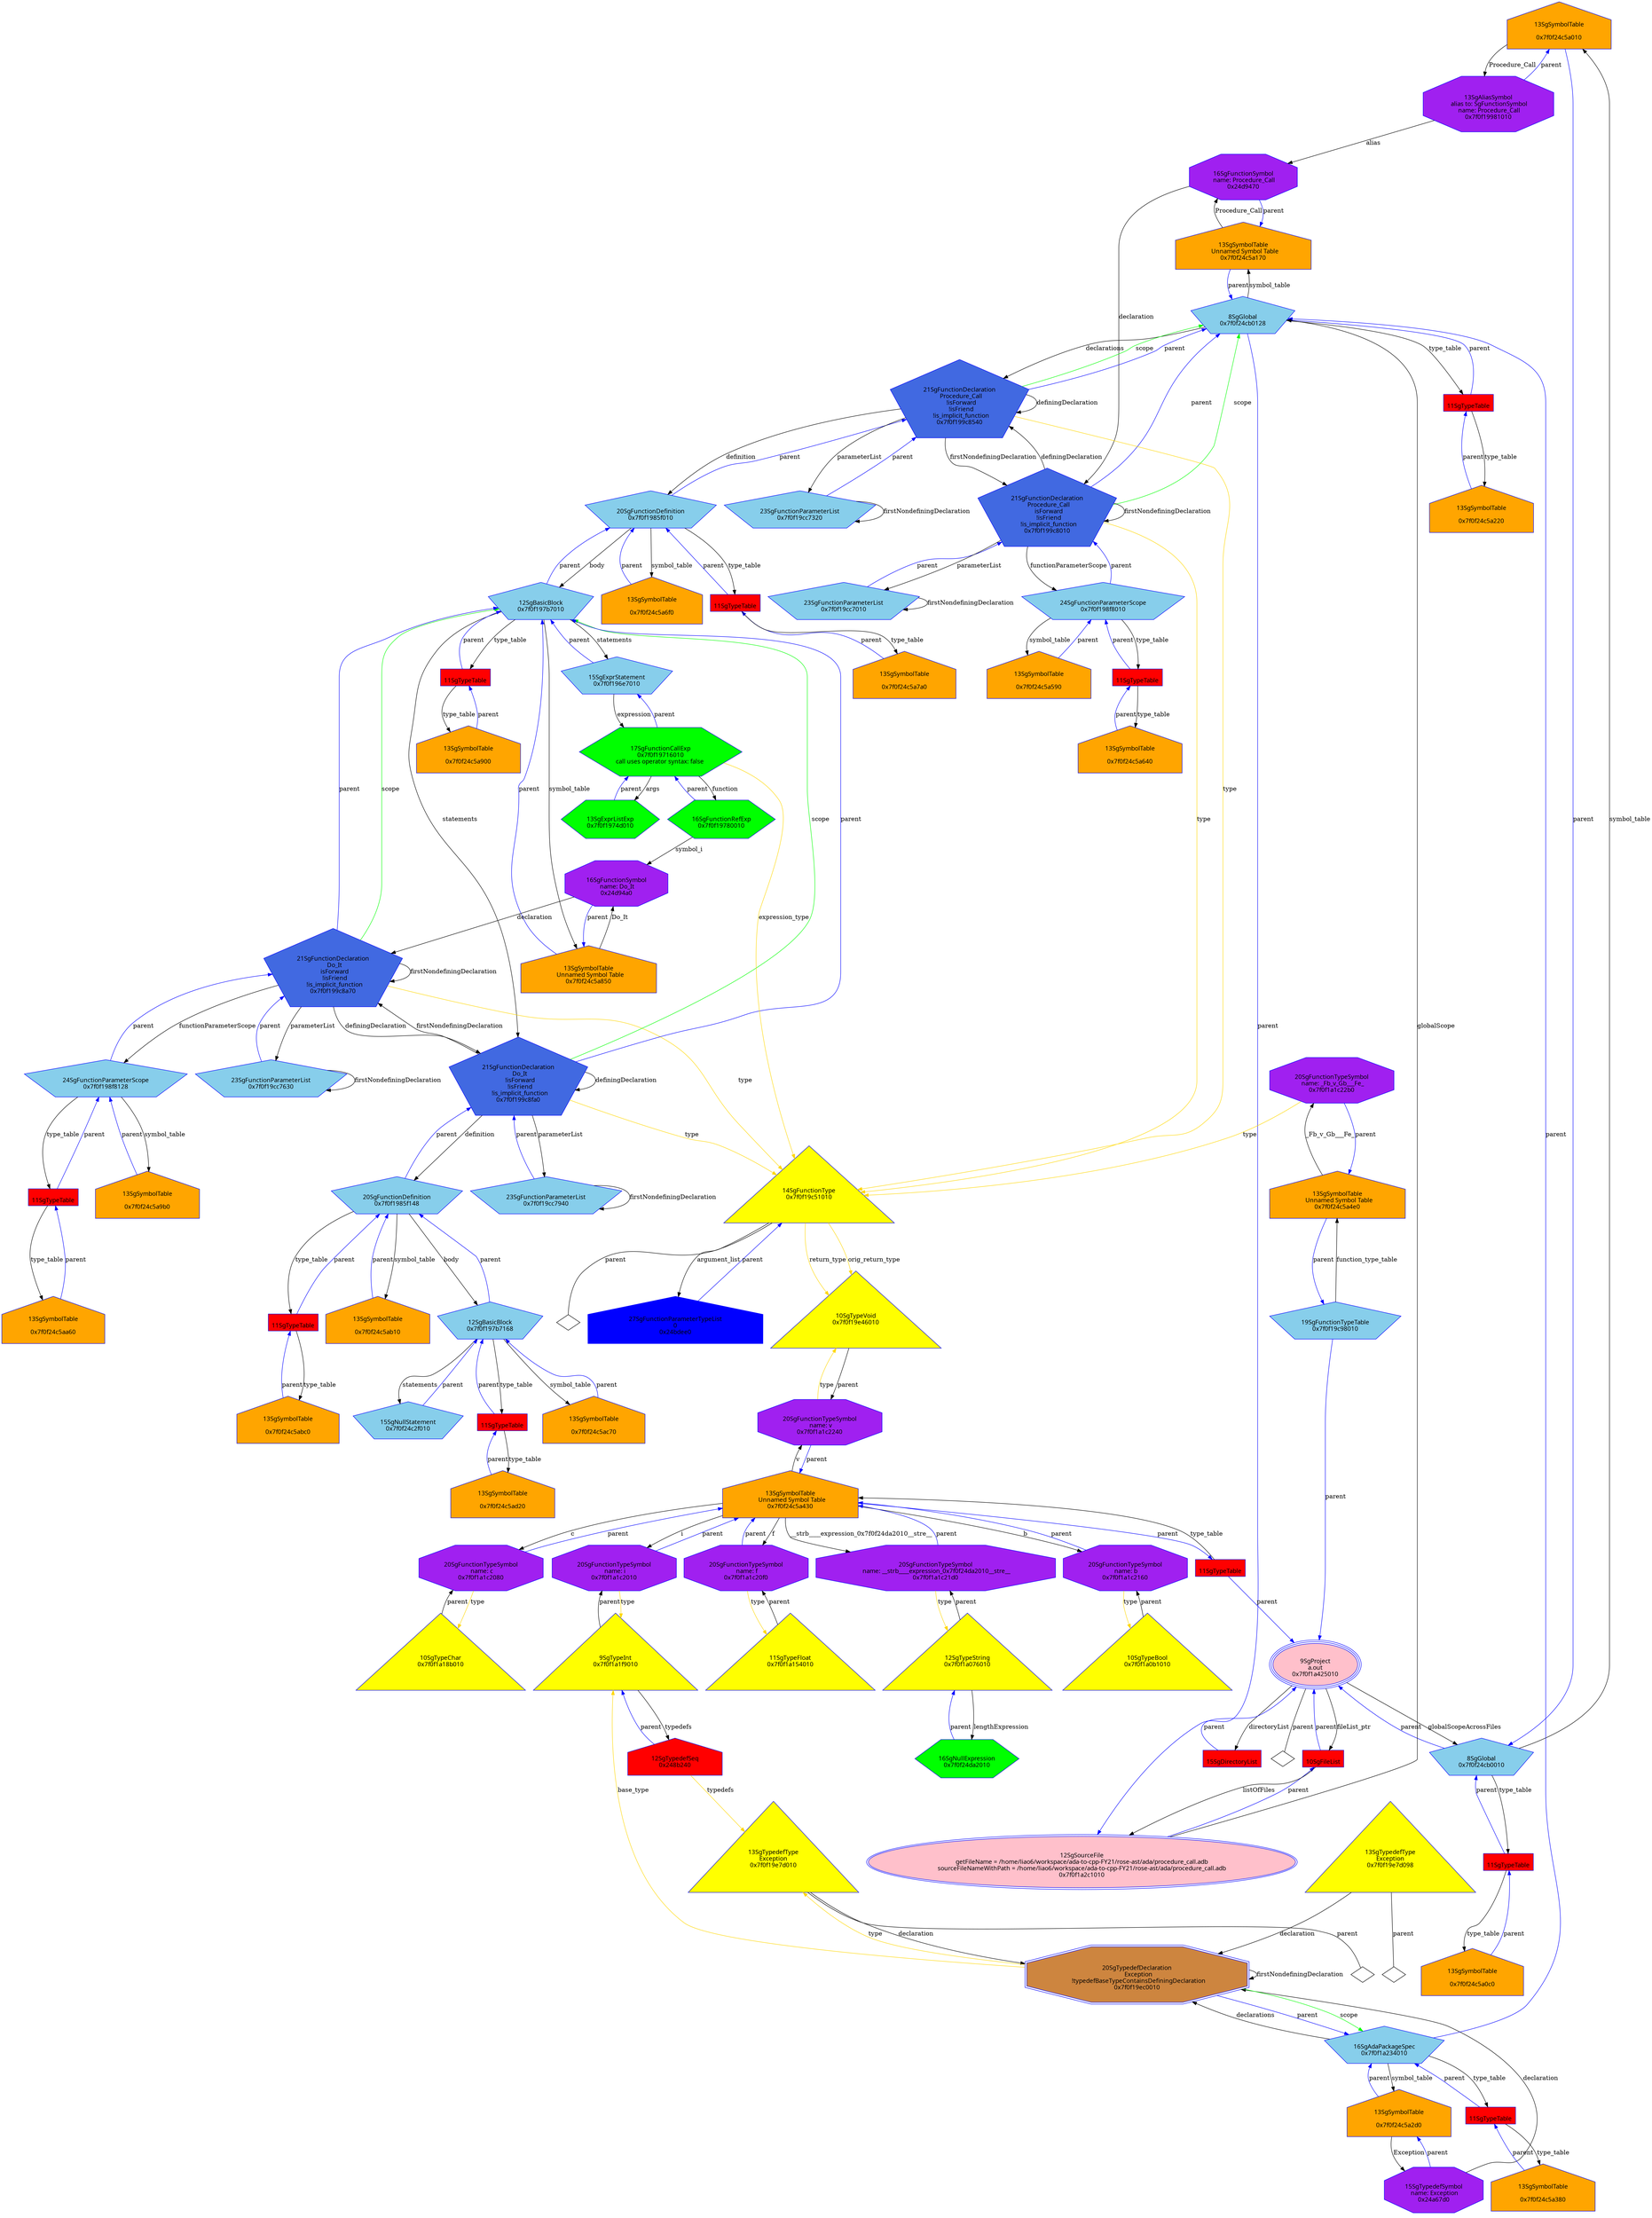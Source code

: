 digraph "Gprocedure_call.adb.dot" {
"0x7f0f24c5a010"[label="\n13SgSymbolTable\n  \n  0x7f0f24c5a010  " shape=house,regular=0,URL="\N",tooltip="more info at \N",sides=5,peripheries=1,color="blue",fillcolor=orange,fontname="7x13bold",fontcolor=black,style=filled];
"0x7f0f24c5a010" -> "0x7f0f19981010"[label="Procedure_Call" dir=forward ];
"0x7f0f24c5a010" -> "0x7f0f24cb0010"[label="parent" color="blue" dir=forward ];
"0x7f0f24c5a0c0"[label="\n13SgSymbolTable\n  \n  0x7f0f24c5a0c0  " shape=house,regular=0,URL="\N",tooltip="more info at \N",sides=5,peripheries=1,color="blue",fillcolor=orange,fontname="7x13bold",fontcolor=black,style=filled];
"0x7f0f24c5a0c0" -> "0x23e8a00"[label="parent" color="blue" dir=forward ];
"0x7f0f24c5a170"[label="\n13SgSymbolTable\n  Unnamed Symbol Table\n  0x7f0f24c5a170  " shape=house,regular=0,URL="\N",tooltip="more info at \N",sides=5,peripheries=1,color="blue",fillcolor=orange,fontname="7x13bold",fontcolor=black,style=filled];
"0x7f0f24c5a170" -> "0x24d9470"[label="Procedure_Call" dir=forward ];
"0x7f0f24c5a170" -> "0x7f0f24cb0128"[label="parent" color="blue" dir=forward ];
"0x7f0f24c5a220"[label="\n13SgSymbolTable\n  \n  0x7f0f24c5a220  " shape=house,regular=0,URL="\N",tooltip="more info at \N",sides=5,peripheries=1,color="blue",fillcolor=orange,fontname="7x13bold",fontcolor=black,style=filled];
"0x7f0f24c5a220" -> "0x23e8a28"[label="parent" color="blue" dir=forward ];
"0x7f0f24c5a2d0"[label="\n13SgSymbolTable\n  \n  0x7f0f24c5a2d0  " shape=house,regular=0,URL="\N",tooltip="more info at \N",sides=5,peripheries=1,color="blue",fillcolor=orange,fontname="7x13bold",fontcolor=black,style=filled];
"0x7f0f24c5a2d0" -> "0x24a67d0"[label="Exception" dir=forward ];
"0x7f0f24c5a2d0" -> "0x7f0f1a234010"[label="parent" color="blue" dir=forward ];
"0x7f0f24c5a380"[label="\n13SgSymbolTable\n  \n  0x7f0f24c5a380  " shape=house,regular=0,URL="\N",tooltip="more info at \N",sides=5,peripheries=1,color="blue",fillcolor=orange,fontname="7x13bold",fontcolor=black,style=filled];
"0x7f0f24c5a380" -> "0x23e8a50"[label="parent" color="blue" dir=forward ];
"0x7f0f24c5a430"[label="\n13SgSymbolTable\n  Unnamed Symbol Table\n  0x7f0f24c5a430  " shape=house,regular=0,URL="\N",tooltip="more info at \N",sides=5,peripheries=1,color="blue",fillcolor=orange,fontname="7x13bold",fontcolor=black,style=filled];
"0x7f0f24c5a430" -> "0x7f0f1a1c2240"[label="v" dir=forward ];
"0x7f0f24c5a430" -> "0x7f0f1a1c21d0"[label="__strb____expression_0x7f0f24da2010__stre__" dir=forward ];
"0x7f0f24c5a430" -> "0x7f0f1a1c2160"[label="b" dir=forward ];
"0x7f0f24c5a430" -> "0x7f0f1a1c20f0"[label="f" dir=forward ];
"0x7f0f24c5a430" -> "0x7f0f1a1c2080"[label="c" dir=forward ];
"0x7f0f24c5a430" -> "0x7f0f1a1c2010"[label="i" dir=forward ];
"0x7f0f24c5a430" -> "0x23e8a78"[label="parent" color="blue" dir=forward ];
"0x7f0f24c5a4e0"[label="\n13SgSymbolTable\n  Unnamed Symbol Table\n  0x7f0f24c5a4e0  " shape=house,regular=0,URL="\N",tooltip="more info at \N",sides=5,peripheries=1,color="blue",fillcolor=orange,fontname="7x13bold",fontcolor=black,style=filled];
"0x7f0f24c5a4e0" -> "0x7f0f1a1c22b0"[label="_Fb_v_Gb___Fe_" dir=forward ];
"0x7f0f24c5a4e0" -> "0x7f0f19c98010"[label="parent" color="blue" dir=forward ];
"0x7f0f24c5a590"[label="\n13SgSymbolTable\n  \n  0x7f0f24c5a590  " shape=house,regular=0,URL="\N",tooltip="more info at \N",sides=5,peripheries=1,color="blue",fillcolor=orange,fontname="7x13bold",fontcolor=black,style=filled];
"0x7f0f24c5a590" -> "0x7f0f198f8010"[label="parent" color="blue" dir=forward ];
"0x7f0f24c5a640"[label="\n13SgSymbolTable\n  \n  0x7f0f24c5a640  " shape=house,regular=0,URL="\N",tooltip="more info at \N",sides=5,peripheries=1,color="blue",fillcolor=orange,fontname="7x13bold",fontcolor=black,style=filled];
"0x7f0f24c5a640" -> "0x23e8aa0"[label="parent" color="blue" dir=forward ];
"0x7f0f24c5a6f0"[label="\n13SgSymbolTable\n  \n  0x7f0f24c5a6f0  " shape=house,regular=0,URL="\N",tooltip="more info at \N",sides=5,peripheries=1,color="blue",fillcolor=orange,fontname="7x13bold",fontcolor=black,style=filled];
"0x7f0f24c5a6f0" -> "0x7f0f1985f010"[label="parent" color="blue" dir=forward ];
"0x7f0f24c5a7a0"[label="\n13SgSymbolTable\n  \n  0x7f0f24c5a7a0  " shape=house,regular=0,URL="\N",tooltip="more info at \N",sides=5,peripheries=1,color="blue",fillcolor=orange,fontname="7x13bold",fontcolor=black,style=filled];
"0x7f0f24c5a7a0" -> "0x23e8ac8"[label="parent" color="blue" dir=forward ];
"0x7f0f24c5a850"[label="\n13SgSymbolTable\n  Unnamed Symbol Table\n  0x7f0f24c5a850  " shape=house,regular=0,URL="\N",tooltip="more info at \N",sides=5,peripheries=1,color="blue",fillcolor=orange,fontname="7x13bold",fontcolor=black,style=filled];
"0x7f0f24c5a850" -> "0x24d94a0"[label="Do_It" dir=forward ];
"0x7f0f24c5a850" -> "0x7f0f197b7010"[label="parent" color="blue" dir=forward ];
"0x7f0f24c5a900"[label="\n13SgSymbolTable\n  \n  0x7f0f24c5a900  " shape=house,regular=0,URL="\N",tooltip="more info at \N",sides=5,peripheries=1,color="blue",fillcolor=orange,fontname="7x13bold",fontcolor=black,style=filled];
"0x7f0f24c5a900" -> "0x23e8af0"[label="parent" color="blue" dir=forward ];
"0x7f0f24c5a9b0"[label="\n13SgSymbolTable\n  \n  0x7f0f24c5a9b0  " shape=house,regular=0,URL="\N",tooltip="more info at \N",sides=5,peripheries=1,color="blue",fillcolor=orange,fontname="7x13bold",fontcolor=black,style=filled];
"0x7f0f24c5a9b0" -> "0x7f0f198f8128"[label="parent" color="blue" dir=forward ];
"0x7f0f24c5aa60"[label="\n13SgSymbolTable\n  \n  0x7f0f24c5aa60  " shape=house,regular=0,URL="\N",tooltip="more info at \N",sides=5,peripheries=1,color="blue",fillcolor=orange,fontname="7x13bold",fontcolor=black,style=filled];
"0x7f0f24c5aa60" -> "0x23e8b18"[label="parent" color="blue" dir=forward ];
"0x7f0f24c5ab10"[label="\n13SgSymbolTable\n  \n  0x7f0f24c5ab10  " shape=house,regular=0,URL="\N",tooltip="more info at \N",sides=5,peripheries=1,color="blue",fillcolor=orange,fontname="7x13bold",fontcolor=black,style=filled];
"0x7f0f24c5ab10" -> "0x7f0f1985f148"[label="parent" color="blue" dir=forward ];
"0x7f0f24c5abc0"[label="\n13SgSymbolTable\n  \n  0x7f0f24c5abc0  " shape=house,regular=0,URL="\N",tooltip="more info at \N",sides=5,peripheries=1,color="blue",fillcolor=orange,fontname="7x13bold",fontcolor=black,style=filled];
"0x7f0f24c5abc0" -> "0x23e8b40"[label="parent" color="blue" dir=forward ];
"0x7f0f24c5ac70"[label="\n13SgSymbolTable\n  \n  0x7f0f24c5ac70  " shape=house,regular=0,URL="\N",tooltip="more info at \N",sides=5,peripheries=1,color="blue",fillcolor=orange,fontname="7x13bold",fontcolor=black,style=filled];
"0x7f0f24c5ac70" -> "0x7f0f197b7168"[label="parent" color="blue" dir=forward ];
"0x7f0f24c5ad20"[label="\n13SgSymbolTable\n  \n  0x7f0f24c5ad20  " shape=house,regular=0,URL="\N",tooltip="more info at \N",sides=5,peripheries=1,color="blue",fillcolor=orange,fontname="7x13bold",fontcolor=black,style=filled];
"0x7f0f24c5ad20" -> "0x23e8b68"[label="parent" color="blue" dir=forward ];
"0x7f0f1a2c1010"[label="\n12SgSourceFile\n  getFileName = /home/liao6/workspace/ada-to-cpp-FY21/rose-ast/ada/procedure_call.adb  \n  sourceFileNameWithPath = /home/liao6/workspace/ada-to-cpp-FY21/rose-ast/ada/procedure_call.adb  \n  0x7f0f1a2c1010  " shape=ellipse,regular=0,URL="\N",tooltip="more info at \N",sides=5,peripheries=2,color="blue",fillcolor=pink,fontname="7x13bold",fontcolor=black,style=filled];
"0x7f0f1a2c1010" -> "0x7f0f24cb0128"[label="globalScope" dir=forward ];
"0x7f0f1a2c1010" -> "0x23adf80"[label="parent" color="blue" dir=forward ];
"0x23adf80"[label="\n10SgFileList" shape=polygon,regular=0,URL="\N",tooltip="more info at \N",sides=4,peripheries=1,color="blue",fillcolor=red,fontname="7x13bold",fontcolor=black,style=filled];
"0x23adf80" -> "0x7f0f1a2c1010"[label="listOfFiles" dir=forward ];
"0x23adf80" -> "0x7f0f1a425010"[label="parent" color="blue" dir=forward ];
"0x23cd390"[label="\n15SgDirectoryList" shape=polygon,regular=0,URL="\N",tooltip="more info at \N",sides=4,peripheries=1,color="blue",fillcolor=red,fontname="7x13bold",fontcolor=black,style=filled];
"0x23cd390" -> "0x7f0f1a425010"[label="parent" color="blue" dir=forward ];
"0x7f0f1a425010"[label="\n9SgProject\n  a.out  \n  0x7f0f1a425010  " shape=ellipse,regular=0,URL="\N",tooltip="more info at \N",sides=5,peripheries=3,color="blue",fillcolor=pink,fontname="7x13bold",fontcolor=black,style=filled];
"0x7f0f1a425010" -> "0x23adf80"[label="fileList_ptr" dir=forward ];
"0x7f0f1a425010" -> "0x23cd390"[label="directoryList" dir=forward ];
"0x7f0f1a425010" -> "0x7f0f24cb0010"[label="globalScopeAcrossFiles" dir=forward ];
"0x7f0f1a425010" -> "0x7f0f1a425010__parent__null"[label="parent" dir=none ];
"0x7f0f1a425010__parent__null"[label="" shape=diamond ];
"0x248b240"[label="\n12SgTypedefSeq\n  0x248b240  " shape=house,regular=0,URL="\N",tooltip="more info at \N",sides=5,peripheries=1,color="blue",fillcolor=red,fontname="7x13bold",fontcolor=black,style=filled];
"0x248b240" -> "0x7f0f19e7d010"[label="typedefs" color="gold1" dir=forward ];
"0x248b240" -> "0x7f0f1a1f9010"[label="parent" color="blue" dir=forward ];
"0x24bdee0"[label="\n27SgFunctionParameterTypeList\n  0  \n  0x24bdee0  " shape=house,regular=0,URL="\N",tooltip="more info at \N",sides=5,peripheries=1,color="blue",fillcolor=blue,fontname="7x13bold",fontcolor=black,style=filled];
"0x24bdee0" -> "0x7f0f19c51010"[label="parent" color="blue" dir=forward ];
"0x23e8a00"[label="\n11SgTypeTable" shape=polygon,regular=0,URL="\N",tooltip="more info at \N",sides=4,peripheries=1,color="blue",fillcolor=red,fontname="7x13bold",fontcolor=black,style=filled];
"0x23e8a00" -> "0x7f0f24c5a0c0"[label="type_table" dir=forward ];
"0x23e8a00" -> "0x7f0f24cb0010"[label="parent" color="blue" dir=forward ];
"0x23e8a28"[label="\n11SgTypeTable" shape=polygon,regular=0,URL="\N",tooltip="more info at \N",sides=4,peripheries=1,color="blue",fillcolor=red,fontname="7x13bold",fontcolor=black,style=filled];
"0x23e8a28" -> "0x7f0f24c5a220"[label="type_table" dir=forward ];
"0x23e8a28" -> "0x7f0f24cb0128"[label="parent" color="blue" dir=forward ];
"0x23e8a50"[label="\n11SgTypeTable" shape=polygon,regular=0,URL="\N",tooltip="more info at \N",sides=4,peripheries=1,color="blue",fillcolor=red,fontname="7x13bold",fontcolor=black,style=filled];
"0x23e8a50" -> "0x7f0f24c5a380"[label="type_table" dir=forward ];
"0x23e8a50" -> "0x7f0f1a234010"[label="parent" color="blue" dir=forward ];
"0x23e8a78"[label="\n11SgTypeTable" shape=polygon,regular=0,URL="\N",tooltip="more info at \N",sides=4,peripheries=1,color="blue",fillcolor=red,fontname="7x13bold",fontcolor=black,style=filled];
"0x23e8a78" -> "0x7f0f24c5a430"[label="type_table" dir=forward ];
"0x23e8a78" -> "0x7f0f1a425010"[label="parent" color="blue" dir=forward ];
"0x23e8aa0"[label="\n11SgTypeTable" shape=polygon,regular=0,URL="\N",tooltip="more info at \N",sides=4,peripheries=1,color="blue",fillcolor=red,fontname="7x13bold",fontcolor=black,style=filled];
"0x23e8aa0" -> "0x7f0f24c5a640"[label="type_table" dir=forward ];
"0x23e8aa0" -> "0x7f0f198f8010"[label="parent" color="blue" dir=forward ];
"0x23e8ac8"[label="\n11SgTypeTable" shape=polygon,regular=0,URL="\N",tooltip="more info at \N",sides=4,peripheries=1,color="blue",fillcolor=red,fontname="7x13bold",fontcolor=black,style=filled];
"0x23e8ac8" -> "0x7f0f24c5a7a0"[label="type_table" dir=forward ];
"0x23e8ac8" -> "0x7f0f1985f010"[label="parent" color="blue" dir=forward ];
"0x23e8af0"[label="\n11SgTypeTable" shape=polygon,regular=0,URL="\N",tooltip="more info at \N",sides=4,peripheries=1,color="blue",fillcolor=red,fontname="7x13bold",fontcolor=black,style=filled];
"0x23e8af0" -> "0x7f0f24c5a900"[label="type_table" dir=forward ];
"0x23e8af0" -> "0x7f0f197b7010"[label="parent" color="blue" dir=forward ];
"0x23e8b18"[label="\n11SgTypeTable" shape=polygon,regular=0,URL="\N",tooltip="more info at \N",sides=4,peripheries=1,color="blue",fillcolor=red,fontname="7x13bold",fontcolor=black,style=filled];
"0x23e8b18" -> "0x7f0f24c5aa60"[label="type_table" dir=forward ];
"0x23e8b18" -> "0x7f0f198f8128"[label="parent" color="blue" dir=forward ];
"0x23e8b40"[label="\n11SgTypeTable" shape=polygon,regular=0,URL="\N",tooltip="more info at \N",sides=4,peripheries=1,color="blue",fillcolor=red,fontname="7x13bold",fontcolor=black,style=filled];
"0x23e8b40" -> "0x7f0f24c5abc0"[label="type_table" dir=forward ];
"0x23e8b40" -> "0x7f0f1985f148"[label="parent" color="blue" dir=forward ];
"0x23e8b68"[label="\n11SgTypeTable" shape=polygon,regular=0,URL="\N",tooltip="more info at \N",sides=4,peripheries=1,color="blue",fillcolor=red,fontname="7x13bold",fontcolor=black,style=filled];
"0x23e8b68" -> "0x7f0f24c5ad20"[label="type_table" dir=forward ];
"0x23e8b68" -> "0x7f0f197b7168"[label="parent" color="blue" dir=forward ];
"0x7f0f1a18b010"[label="\n10SgTypeChar\n  0x7f0f1a18b010  \n   \n   " shape=polygon,regular=0,URL="\N",tooltip="more info at \N",sides=3,peripheries=1,color="blue",fillcolor=yellow,fontname="7x13bold",fontcolor=black,style=filled];
"0x7f0f1a18b010" -> "0x7f0f1a1c2080"[label="parent" dir=forward ];
"0x7f0f1a1f9010"[label="\n9SgTypeInt\n  0x7f0f1a1f9010  \n   \n   " shape=polygon,regular=0,URL="\N",tooltip="more info at \N",sides=3,peripheries=1,color="blue",fillcolor=yellow,fontname="7x13bold",fontcolor=black,style=filled];
"0x7f0f1a1f9010" -> "0x248b240"[label="typedefs" dir=forward ];
"0x7f0f1a1f9010" -> "0x7f0f1a1c2010"[label="parent" dir=forward ];
"0x7f0f19e46010"[label="\n10SgTypeVoid\n  0x7f0f19e46010  \n   \n   " shape=polygon,regular=0,URL="\N",tooltip="more info at \N",sides=3,peripheries=1,color="blue",fillcolor=yellow,fontname="7x13bold",fontcolor=black,style=filled];
"0x7f0f19e46010" -> "0x7f0f1a1c2240"[label="parent" dir=forward ];
"0x7f0f1a154010"[label="\n11SgTypeFloat\n  0x7f0f1a154010  \n   \n   " shape=polygon,regular=0,URL="\N",tooltip="more info at \N",sides=3,peripheries=1,color="blue",fillcolor=yellow,fontname="7x13bold",fontcolor=black,style=filled];
"0x7f0f1a154010" -> "0x7f0f1a1c20f0"[label="parent" dir=forward ];
"0x7f0f1a076010"[label="\n12SgTypeString\n  0x7f0f1a076010  \n   \n   " shape=polygon,regular=0,URL="\N",tooltip="more info at \N",sides=3,peripheries=1,color="blue",fillcolor=yellow,fontname="7x13bold",fontcolor=black,style=filled];
"0x7f0f1a076010" -> "0x7f0f24da2010"[label="lengthExpression" dir=forward ];
"0x7f0f1a076010" -> "0x7f0f1a1c21d0"[label="parent" dir=forward ];
"0x7f0f1a0b1010"[label="\n10SgTypeBool\n  0x7f0f1a0b1010  \n   \n   " shape=polygon,regular=0,URL="\N",tooltip="more info at \N",sides=3,peripheries=1,color="blue",fillcolor=yellow,fontname="7x13bold",fontcolor=black,style=filled];
"0x7f0f1a0b1010" -> "0x7f0f1a1c2160"[label="parent" dir=forward ];
"0x7f0f19e7d010"[label="\n13SgTypedefType\nException\n  0x7f0f19e7d010  \n   \n   " shape=polygon,regular=0,URL="\N",tooltip="more info at \N",sides=3,peripheries=1,color="blue",fillcolor=yellow,fontname="7x13bold",fontcolor=black,style=filled];
"0x7f0f19e7d010" -> "0x7f0f19ec0010"[label="declaration" dir=forward ];
"0x7f0f19e7d010" -> "0x7f0f19e7d010__parent__null"[label="parent" dir=none ];
"0x7f0f19e7d010__parent__null"[label="" shape=diamond ];
"0x7f0f19e7d098"[label="\n13SgTypedefType\nException\n  0x7f0f19e7d098  \n   \n   " shape=polygon,regular=0,URL="\N",tooltip="more info at \N",sides=3,peripheries=1,color="blue",fillcolor=yellow,fontname="7x13bold",fontcolor=black,style=filled];
"0x7f0f19e7d098" -> "0x7f0f19ec0010"[label="declaration" dir=forward ];
"0x7f0f19e7d098" -> "0x7f0f19e7d098__parent__null"[label="parent" dir=none ];
"0x7f0f19e7d098__parent__null"[label="" shape=diamond ];
"0x7f0f19c51010"[label="\n14SgFunctionType\n  0x7f0f19c51010  \n   \n   " shape=polygon,regular=0,URL="\N",tooltip="more info at \N",sides=3,peripheries=1,color="blue",fillcolor=yellow,fontname="7x13bold",fontcolor=black,style=filled];
"0x7f0f19c51010" -> "0x7f0f19e46010"[label="return_type" color="gold1" dir=forward ];
"0x7f0f19c51010" -> "0x7f0f19e46010"[label="orig_return_type" color="gold1" dir=forward ];
"0x7f0f19c51010" -> "0x24bdee0"[label="argument_list" dir=forward ];
"0x7f0f19c51010" -> "0x7f0f19c51010__parent__null"[label="parent" dir=none ];
"0x7f0f19c51010__parent__null"[label="" shape=diamond ];
"0x7f0f19cc7010"[label="\n23SgFunctionParameterList\n  0x7f0f19cc7010  " shape=polygon,regular=0,URL="\N",tooltip="more info at \N",sides=5,peripheries=1,color="blue",fillcolor=skyblue,fontname="7x13bold",fontcolor=black,style=filled];
"0x7f0f19cc7010" -> "0x7f0f19cc7010"[label="firstNondefiningDeclaration" dir=forward ];
"0x7f0f19cc7010" -> "0x7f0f199c8010"[label="parent" color="blue" dir=forward ];
"0x7f0f19cc7320"[label="\n23SgFunctionParameterList\n  0x7f0f19cc7320  " shape=polygon,regular=0,URL="\N",tooltip="more info at \N",sides=5,peripheries=1,color="blue",fillcolor=skyblue,fontname="7x13bold",fontcolor=black,style=filled];
"0x7f0f19cc7320" -> "0x7f0f19cc7320"[label="firstNondefiningDeclaration" dir=forward ];
"0x7f0f19cc7320" -> "0x7f0f199c8540"[label="parent" color="blue" dir=forward ];
"0x7f0f19cc7630"[label="\n23SgFunctionParameterList\n  0x7f0f19cc7630  " shape=polygon,regular=0,URL="\N",tooltip="more info at \N",sides=5,peripheries=1,color="blue",fillcolor=skyblue,fontname="7x13bold",fontcolor=black,style=filled];
"0x7f0f19cc7630" -> "0x7f0f19cc7630"[label="firstNondefiningDeclaration" dir=forward ];
"0x7f0f19cc7630" -> "0x7f0f199c8a70"[label="parent" color="blue" dir=forward ];
"0x7f0f19cc7940"[label="\n23SgFunctionParameterList\n  0x7f0f19cc7940  " shape=polygon,regular=0,URL="\N",tooltip="more info at \N",sides=5,peripheries=1,color="blue",fillcolor=skyblue,fontname="7x13bold",fontcolor=black,style=filled];
"0x7f0f19cc7940" -> "0x7f0f19cc7940"[label="firstNondefiningDeclaration" dir=forward ];
"0x7f0f19cc7940" -> "0x7f0f199c8fa0"[label="parent" color="blue" dir=forward ];
"0x7f0f197b7010"[label="\n12SgBasicBlock\n  0x7f0f197b7010  " shape=polygon,regular=0,URL="\N",tooltip="more info at \N",sides=5,peripheries=1,color="blue",fillcolor=skyblue,fontname="7x13bold",fontcolor=black,style=filled];
"0x7f0f197b7010" -> "0x7f0f199c8fa0"[label="statements" dir=forward ];
"0x7f0f197b7010" -> "0x7f0f196e7010"[label="statements" dir=forward ];
"0x7f0f197b7010" -> "0x7f0f24c5a850"[label="symbol_table" dir=forward ];
"0x7f0f197b7010" -> "0x23e8af0"[label="type_table" dir=forward ];
"0x7f0f197b7010" -> "0x7f0f1985f010"[label="parent" color="blue" dir=forward ];
"0x7f0f197b7168"[label="\n12SgBasicBlock\n  0x7f0f197b7168  " shape=polygon,regular=0,URL="\N",tooltip="more info at \N",sides=5,peripheries=1,color="blue",fillcolor=skyblue,fontname="7x13bold",fontcolor=black,style=filled];
"0x7f0f197b7168" -> "0x7f0f24c2f010"[label="statements" dir=forward ];
"0x7f0f197b7168" -> "0x7f0f24c5ac70"[label="symbol_table" dir=forward ];
"0x7f0f197b7168" -> "0x23e8b68"[label="type_table" dir=forward ];
"0x7f0f197b7168" -> "0x7f0f1985f148"[label="parent" color="blue" dir=forward ];
"0x7f0f24cb0010"[label="\n8SgGlobal\n  0x7f0f24cb0010  " shape=polygon,regular=0,URL="\N",tooltip="more info at \N",sides=5,peripheries=1,color="blue",fillcolor=skyblue,fontname="7x13bold",fontcolor=black,style=filled];
"0x7f0f24cb0010" -> "0x7f0f24c5a010"[label="symbol_table" dir=forward ];
"0x7f0f24cb0010" -> "0x23e8a00"[label="type_table" dir=forward ];
"0x7f0f24cb0010" -> "0x7f0f1a425010"[label="parent" color="blue" dir=forward ];
"0x7f0f24cb0128"[label="\n8SgGlobal\n  0x7f0f24cb0128  " shape=polygon,regular=0,URL="\N",tooltip="more info at \N",sides=5,peripheries=1,color="blue",fillcolor=skyblue,fontname="7x13bold",fontcolor=black,style=filled];
"0x7f0f24cb0128" -> "0x7f0f199c8540"[label="declarations" dir=forward ];
"0x7f0f24cb0128" -> "0x7f0f24c5a170"[label="symbol_table" dir=forward ];
"0x7f0f24cb0128" -> "0x23e8a28"[label="type_table" dir=forward ];
"0x7f0f24cb0128" -> "0x7f0f1a2c1010"[label="parent" color="blue" dir=forward ];
"0x7f0f198f8010"[label="\n24SgFunctionParameterScope\n  0x7f0f198f8010  " shape=polygon,regular=0,URL="\N",tooltip="more info at \N",sides=5,peripheries=1,color="blue",fillcolor=skyblue,fontname="7x13bold",fontcolor=black,style=filled];
"0x7f0f198f8010" -> "0x7f0f24c5a590"[label="symbol_table" dir=forward ];
"0x7f0f198f8010" -> "0x23e8aa0"[label="type_table" dir=forward ];
"0x7f0f198f8010" -> "0x7f0f199c8010"[label="parent" color="blue" dir=forward ];
"0x7f0f198f8128"[label="\n24SgFunctionParameterScope\n  0x7f0f198f8128  " shape=polygon,regular=0,URL="\N",tooltip="more info at \N",sides=5,peripheries=1,color="blue",fillcolor=skyblue,fontname="7x13bold",fontcolor=black,style=filled];
"0x7f0f198f8128" -> "0x7f0f24c5a9b0"[label="symbol_table" dir=forward ];
"0x7f0f198f8128" -> "0x23e8b18"[label="type_table" dir=forward ];
"0x7f0f198f8128" -> "0x7f0f199c8a70"[label="parent" color="blue" dir=forward ];
"0x7f0f19c98010"[label="\n19SgFunctionTypeTable\n  0x7f0f19c98010  " shape=polygon,regular=0,URL="\N",tooltip="more info at \N",sides=5,peripheries=1,color="blue",fillcolor=skyblue,fontname="7x13bold",fontcolor=black,style=filled];
"0x7f0f19c98010" -> "0x7f0f24c5a4e0"[label="function_type_table" dir=forward ];
"0x7f0f19c98010" -> "0x7f0f1a425010"[label="parent" color="blue" dir=forward ];
"0x7f0f196e7010"[label="\n15SgExprStatement\n  0x7f0f196e7010  " shape=polygon,regular=0,URL="\N",tooltip="more info at \N",sides=5,peripheries=1,color="blue",fillcolor=skyblue,fontname="7x13bold",fontcolor=black,style=filled];
"0x7f0f196e7010" -> "0x7f0f19716010"[label="expression" dir=forward ];
"0x7f0f196e7010" -> "0x7f0f197b7010"[label="parent" color="blue" dir=forward ];
"0x7f0f19ec0010"[label="\n20SgTypedefDeclaration\n  Exception\n  !typedefBaseTypeContainsDefiningDeclaration\n  0x7f0f19ec0010  " shape=polygon,regular=0,URL="\N",tooltip="more info at \N",sides=8,peripheries=2,color="blue",fillcolor=peru,fontname="7x13bold",fontcolor=black,style=filled];
"0x7f0f19ec0010" -> "0x7f0f1a1f9010"[label="base_type" color="gold1" dir=forward ];
"0x7f0f19ec0010" -> "0x7f0f19e7d010"[label="type" color="gold1" dir=forward ];
"0x7f0f19ec0010" -> "0x7f0f1a234010"[label="scope" color="green" dir=forward ];
"0x7f0f19ec0010" -> "0x7f0f19ec0010"[label="firstNondefiningDeclaration" dir=forward ];
"0x7f0f19ec0010" -> "0x7f0f1a234010"[label="parent" color="blue" dir=forward ];
"0x7f0f24c2f010"[label="\n15SgNullStatement\n  0x7f0f24c2f010  " shape=polygon,regular=0,URL="\N",tooltip="more info at \N",sides=5,peripheries=1,color="blue",fillcolor=skyblue,fontname="7x13bold",fontcolor=black,style=filled];
"0x7f0f24c2f010" -> "0x7f0f197b7168"[label="parent" color="blue" dir=forward ];
"0x7f0f1985f010"[label="\n20SgFunctionDefinition\n  0x7f0f1985f010  " shape=polygon,regular=0,URL="\N",tooltip="more info at \N",sides=5,peripheries=1,color="blue",fillcolor=skyblue,fontname="7x13bold",fontcolor=black,style=filled];
"0x7f0f1985f010" -> "0x7f0f197b7010"[label="body" dir=forward ];
"0x7f0f1985f010" -> "0x7f0f24c5a6f0"[label="symbol_table" dir=forward ];
"0x7f0f1985f010" -> "0x23e8ac8"[label="type_table" dir=forward ];
"0x7f0f1985f010" -> "0x7f0f199c8540"[label="parent" color="blue" dir=forward ];
"0x7f0f1985f148"[label="\n20SgFunctionDefinition\n  0x7f0f1985f148  " shape=polygon,regular=0,URL="\N",tooltip="more info at \N",sides=5,peripheries=1,color="blue",fillcolor=skyblue,fontname="7x13bold",fontcolor=black,style=filled];
"0x7f0f1985f148" -> "0x7f0f197b7168"[label="body" dir=forward ];
"0x7f0f1985f148" -> "0x7f0f24c5ab10"[label="symbol_table" dir=forward ];
"0x7f0f1985f148" -> "0x23e8b40"[label="type_table" dir=forward ];
"0x7f0f1985f148" -> "0x7f0f199c8fa0"[label="parent" color="blue" dir=forward ];
"0x7f0f1a234010"[label="\n16SgAdaPackageSpec\n  0x7f0f1a234010  " shape=polygon,regular=0,URL="\N",tooltip="more info at \N",sides=5,peripheries=1,color="blue",fillcolor=skyblue,fontname="7x13bold",fontcolor=black,style=filled];
"0x7f0f1a234010" -> "0x7f0f19ec0010"[label="declarations" dir=forward ];
"0x7f0f1a234010" -> "0x7f0f24c5a2d0"[label="symbol_table" dir=forward ];
"0x7f0f1a234010" -> "0x23e8a50"[label="type_table" dir=forward ];
"0x7f0f1a234010" -> "0x7f0f24cb0128"[label="parent" color="blue" dir=forward ];
"0x7f0f199c8010"[label="\n21SgFunctionDeclaration\n  Procedure_Call\n  isForward\n  !isFriend\n  !is_implicit_function\n  0x7f0f199c8010  " shape=polygon,regular=0,URL="\N",tooltip="more info at \N",sides=5,peripheries=1,color="blue",fillcolor=royalblue,fontname="7x13bold",fontcolor=black,style=filled];
"0x7f0f199c8010" -> "0x7f0f19cc7010"[label="parameterList" dir=forward ];
"0x7f0f199c8010" -> "0x7f0f19c51010"[label="type" color="gold1" dir=forward ];
"0x7f0f199c8010" -> "0x7f0f24cb0128"[label="scope" color="green" dir=forward ];
"0x7f0f199c8010" -> "0x7f0f198f8010"[label="functionParameterScope" dir=forward ];
"0x7f0f199c8010" -> "0x7f0f199c8540"[label="definingDeclaration" dir=forward ];
"0x7f0f199c8010" -> "0x7f0f199c8010"[label="firstNondefiningDeclaration" dir=forward ];
"0x7f0f199c8010" -> "0x7f0f24cb0128"[label="parent" color="blue" dir=forward ];
"0x7f0f199c8540"[label="\n21SgFunctionDeclaration\n  Procedure_Call\n  !isForward\n  !isFriend\n  !is_implicit_function\n  0x7f0f199c8540  " shape=polygon,regular=0,URL="\N",tooltip="more info at \N",sides=5,peripheries=1,color="blue",fillcolor=royalblue,fontname="7x13bold",fontcolor=black,style=filled];
"0x7f0f199c8540" -> "0x7f0f19cc7320"[label="parameterList" dir=forward ];
"0x7f0f199c8540" -> "0x7f0f19c51010"[label="type" color="gold1" dir=forward ];
"0x7f0f199c8540" -> "0x7f0f1985f010"[label="definition" dir=forward ];
"0x7f0f199c8540" -> "0x7f0f24cb0128"[label="scope" color="green" dir=forward ];
"0x7f0f199c8540" -> "0x7f0f199c8540"[label="definingDeclaration" dir=forward ];
"0x7f0f199c8540" -> "0x7f0f199c8010"[label="firstNondefiningDeclaration" dir=forward ];
"0x7f0f199c8540" -> "0x7f0f24cb0128"[label="parent" color="blue" dir=forward ];
"0x7f0f199c8a70"[label="\n21SgFunctionDeclaration\n  Do_It\n  isForward\n  !isFriend\n  !is_implicit_function\n  0x7f0f199c8a70  " shape=polygon,regular=0,URL="\N",tooltip="more info at \N",sides=5,peripheries=1,color="blue",fillcolor=royalblue,fontname="7x13bold",fontcolor=black,style=filled];
"0x7f0f199c8a70" -> "0x7f0f19cc7630"[label="parameterList" dir=forward ];
"0x7f0f199c8a70" -> "0x7f0f19c51010"[label="type" color="gold1" dir=forward ];
"0x7f0f199c8a70" -> "0x7f0f197b7010"[label="scope" color="green" dir=forward ];
"0x7f0f199c8a70" -> "0x7f0f198f8128"[label="functionParameterScope" dir=forward ];
"0x7f0f199c8a70" -> "0x7f0f199c8fa0"[label="definingDeclaration" dir=forward ];
"0x7f0f199c8a70" -> "0x7f0f199c8a70"[label="firstNondefiningDeclaration" dir=forward ];
"0x7f0f199c8a70" -> "0x7f0f197b7010"[label="parent" color="blue" dir=forward ];
"0x7f0f199c8fa0"[label="\n21SgFunctionDeclaration\n  Do_It\n  !isForward\n  !isFriend\n  !is_implicit_function\n  0x7f0f199c8fa0  " shape=polygon,regular=0,URL="\N",tooltip="more info at \N",sides=5,peripheries=1,color="blue",fillcolor=royalblue,fontname="7x13bold",fontcolor=black,style=filled];
"0x7f0f199c8fa0" -> "0x7f0f19cc7940"[label="parameterList" dir=forward ];
"0x7f0f199c8fa0" -> "0x7f0f19c51010"[label="type" color="gold1" dir=forward ];
"0x7f0f199c8fa0" -> "0x7f0f1985f148"[label="definition" dir=forward ];
"0x7f0f199c8fa0" -> "0x7f0f197b7010"[label="scope" color="green" dir=forward ];
"0x7f0f199c8fa0" -> "0x7f0f199c8fa0"[label="definingDeclaration" dir=forward ];
"0x7f0f199c8fa0" -> "0x7f0f199c8a70"[label="firstNondefiningDeclaration" dir=forward ];
"0x7f0f199c8fa0" -> "0x7f0f197b7010"[label="parent" color="blue" dir=forward ];
"0x7f0f19780010"[label="\n16SgFunctionRefExp\n  0x7f0f19780010  " shape=polygon,regular=0,URL="\N",tooltip="more info at \N",sides=6,peripheries=1,color="blue",fillcolor=green,fontname="7x13bold",fontcolor=black,style=filled];
"0x7f0f19780010" -> "0x24d94a0"[label="symbol_i" dir=forward ];
"0x7f0f19780010" -> "0x7f0f19716010"[label="parent" color="blue" dir=forward ];
"0x7f0f24da2010"[label="\n16SgNullExpression\n  0x7f0f24da2010  " shape=polygon,regular=0,URL="\N",tooltip="more info at \N",sides=6,peripheries=1,color="blue",fillcolor=green,fontname="7x13bold",fontcolor=black,style=filled];
"0x7f0f24da2010" -> "0x7f0f1a076010"[label="parent" color="blue" dir=forward ];
"0x7f0f1974d010"[label="\n13SgExprListExp\n  0x7f0f1974d010  " shape=polygon,regular=0,URL="\N",tooltip="more info at \N",sides=6,peripheries=1,color="blue",fillcolor=green,fontname="7x13bold",fontcolor=black,style=filled];
"0x7f0f1974d010" -> "0x7f0f19716010"[label="parent" color="blue" dir=forward ];
"0x7f0f19716010"[label="\n17SgFunctionCallExp\n  0x7f0f19716010  \n call uses operator syntax: false  " shape=polygon,regular=0,URL="\N",tooltip="more info at \N",sides=6,peripheries=1,color="blue",fillcolor=green,fontname="7x13bold",fontcolor=black,style=filled];
"0x7f0f19716010" -> "0x7f0f19780010"[label="function" dir=forward ];
"0x7f0f19716010" -> "0x7f0f1974d010"[label="args" dir=forward ];
"0x7f0f19716010" -> "0x7f0f19c51010"[label="expression_type" color="gold1" dir=forward ];
"0x7f0f19716010" -> "0x7f0f196e7010"[label="parent" color="blue" dir=forward ];
"0x7f0f1a1c2010"[label="\n20SgFunctionTypeSymbol\n name: i\n  0x7f0f1a1c2010  " shape=polygon,regular=0,URL="\N",tooltip="more info at \N",sides=8,peripheries=1,color="blue",fillcolor=purple,fontname="7x13bold",fontcolor=black,style=filled];
"0x7f0f1a1c2010" -> "0x7f0f1a1f9010"[label="type" color="gold1" dir=forward ];
"0x7f0f1a1c2010" -> "0x7f0f24c5a430"[label="parent" color="blue" dir=forward ];
"0x7f0f1a1c2080"[label="\n20SgFunctionTypeSymbol\n name: c\n  0x7f0f1a1c2080  " shape=polygon,regular=0,URL="\N",tooltip="more info at \N",sides=8,peripheries=1,color="blue",fillcolor=purple,fontname="7x13bold",fontcolor=black,style=filled];
"0x7f0f1a1c2080" -> "0x7f0f1a18b010"[label="type" color="gold1" dir=forward ];
"0x7f0f1a1c2080" -> "0x7f0f24c5a430"[label="parent" color="blue" dir=forward ];
"0x7f0f1a1c20f0"[label="\n20SgFunctionTypeSymbol\n name: f\n  0x7f0f1a1c20f0  " shape=polygon,regular=0,URL="\N",tooltip="more info at \N",sides=8,peripheries=1,color="blue",fillcolor=purple,fontname="7x13bold",fontcolor=black,style=filled];
"0x7f0f1a1c20f0" -> "0x7f0f1a154010"[label="type" color="gold1" dir=forward ];
"0x7f0f1a1c20f0" -> "0x7f0f24c5a430"[label="parent" color="blue" dir=forward ];
"0x7f0f1a1c2160"[label="\n20SgFunctionTypeSymbol\n name: b\n  0x7f0f1a1c2160  " shape=polygon,regular=0,URL="\N",tooltip="more info at \N",sides=8,peripheries=1,color="blue",fillcolor=purple,fontname="7x13bold",fontcolor=black,style=filled];
"0x7f0f1a1c2160" -> "0x7f0f1a0b1010"[label="type" color="gold1" dir=forward ];
"0x7f0f1a1c2160" -> "0x7f0f24c5a430"[label="parent" color="blue" dir=forward ];
"0x7f0f1a1c21d0"[label="\n20SgFunctionTypeSymbol\n name: __strb____expression_0x7f0f24da2010__stre__\n  0x7f0f1a1c21d0  " shape=polygon,regular=0,URL="\N",tooltip="more info at \N",sides=8,peripheries=1,color="blue",fillcolor=purple,fontname="7x13bold",fontcolor=black,style=filled];
"0x7f0f1a1c21d0" -> "0x7f0f1a076010"[label="type" color="gold1" dir=forward ];
"0x7f0f1a1c21d0" -> "0x7f0f24c5a430"[label="parent" color="blue" dir=forward ];
"0x7f0f1a1c2240"[label="\n20SgFunctionTypeSymbol\n name: v\n  0x7f0f1a1c2240  " shape=polygon,regular=0,URL="\N",tooltip="more info at \N",sides=8,peripheries=1,color="blue",fillcolor=purple,fontname="7x13bold",fontcolor=black,style=filled];
"0x7f0f1a1c2240" -> "0x7f0f19e46010"[label="type" color="gold1" dir=forward ];
"0x7f0f1a1c2240" -> "0x7f0f24c5a430"[label="parent" color="blue" dir=forward ];
"0x7f0f1a1c22b0"[label="\n20SgFunctionTypeSymbol\n name: _Fb_v_Gb___Fe_\n  0x7f0f1a1c22b0  " shape=polygon,regular=0,URL="\N",tooltip="more info at \N",sides=8,peripheries=1,color="blue",fillcolor=purple,fontname="7x13bold",fontcolor=black,style=filled];
"0x7f0f1a1c22b0" -> "0x7f0f19c51010"[label="type" color="gold1" dir=forward ];
"0x7f0f1a1c22b0" -> "0x7f0f24c5a4e0"[label="parent" color="blue" dir=forward ];
"0x24a67d0"[label="\n15SgTypedefSymbol\n name: Exception\n  0x24a67d0  " shape=polygon,regular=0,URL="\N",tooltip="more info at \N",sides=8,peripheries=1,color="blue",fillcolor=purple,fontname="7x13bold",fontcolor=black,style=filled];
"0x24a67d0" -> "0x7f0f19ec0010"[label="declaration" dir=forward ];
"0x24a67d0" -> "0x7f0f24c5a2d0"[label="parent" color="blue" dir=forward ];
"0x24d9470"[label="\n16SgFunctionSymbol\n name: Procedure_Call\n  0x24d9470  " shape=polygon,regular=0,URL="\N",tooltip="more info at \N",sides=8,peripheries=1,color="blue",fillcolor=purple,fontname="7x13bold",fontcolor=black,style=filled];
"0x24d9470" -> "0x7f0f199c8010"[label="declaration" dir=forward ];
"0x24d9470" -> "0x7f0f24c5a170"[label="parent" color="blue" dir=forward ];
"0x24d94a0"[label="\n16SgFunctionSymbol\n name: Do_It\n  0x24d94a0  " shape=polygon,regular=0,URL="\N",tooltip="more info at \N",sides=8,peripheries=1,color="blue",fillcolor=purple,fontname="7x13bold",fontcolor=black,style=filled];
"0x24d94a0" -> "0x7f0f199c8a70"[label="declaration" dir=forward ];
"0x24d94a0" -> "0x7f0f24c5a850"[label="parent" color="blue" dir=forward ];
"0x7f0f19981010"[label="\n13SgAliasSymbol\n alias to: SgFunctionSymbol\n name: Procedure_Call\n  0x7f0f19981010  " shape=polygon,regular=0,URL="\N",tooltip="more info at \N",sides=8,peripheries=1,color="blue",fillcolor=purple,fontname="7x13bold",fontcolor=black,style=filled];
"0x7f0f19981010" -> "0x24d9470"[label="alias" dir=forward ];
"0x7f0f19981010" -> "0x7f0f24c5a010"[label="parent" color="blue" dir=forward ];
}
